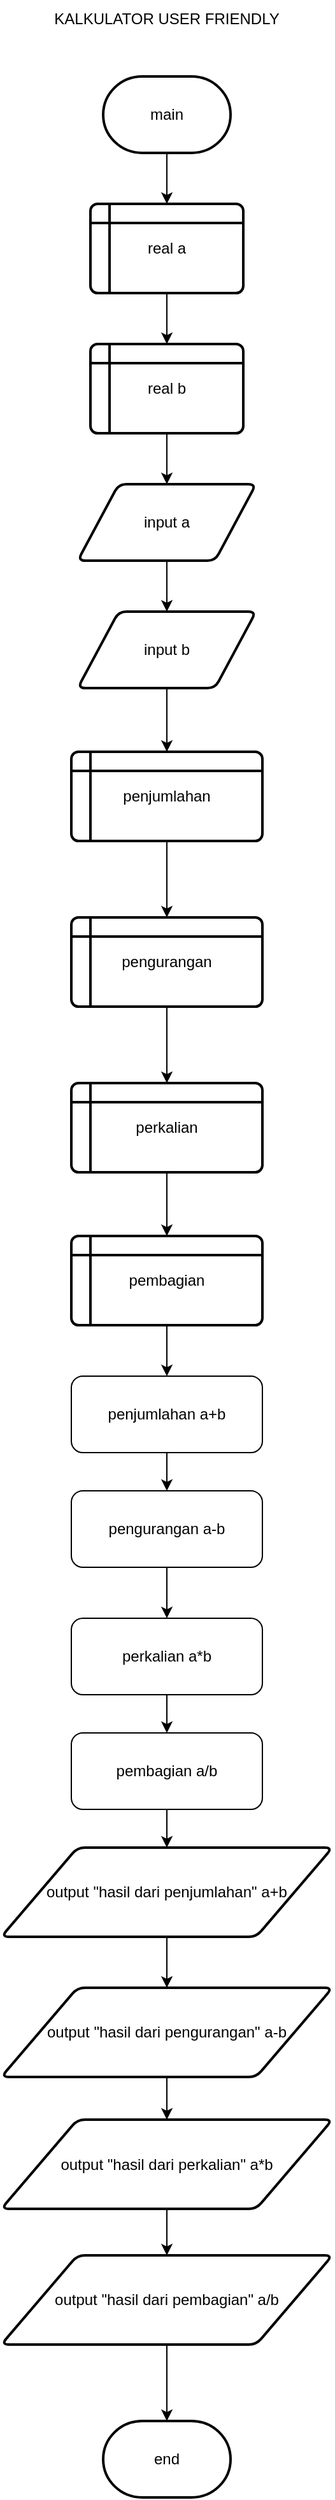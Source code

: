 <mxfile version="21.8.1" type="device">
  <diagram name="Halaman-1" id="yt1pmwbH7Z3dsnE8mepV">
    <mxGraphModel dx="880" dy="478" grid="1" gridSize="10" guides="1" tooltips="1" connect="1" arrows="1" fold="1" page="1" pageScale="1" pageWidth="827" pageHeight="1169" math="0" shadow="0">
      <root>
        <mxCell id="0" />
        <mxCell id="1" parent="0" />
        <mxCell id="gjSoDwA15sYTjZ9oQmSF-38" value="" style="edgeStyle=orthogonalEdgeStyle;rounded=0;orthogonalLoop=1;jettySize=auto;html=1;" parent="1" source="gjSoDwA15sYTjZ9oQmSF-1" target="gjSoDwA15sYTjZ9oQmSF-3" edge="1">
          <mxGeometry relative="1" as="geometry" />
        </mxCell>
        <mxCell id="gjSoDwA15sYTjZ9oQmSF-1" value="main" style="strokeWidth=2;html=1;shape=mxgraph.flowchart.terminator;whiteSpace=wrap;" parent="1" vertex="1">
          <mxGeometry x="365" y="80" width="100" height="60" as="geometry" />
        </mxCell>
        <mxCell id="gjSoDwA15sYTjZ9oQmSF-2" value="KALKULATOR USER FRIENDLY" style="text;html=1;strokeColor=none;fillColor=none;align=center;verticalAlign=middle;whiteSpace=wrap;rounded=0;" parent="1" vertex="1">
          <mxGeometry x="320" y="20" width="190" height="30" as="geometry" />
        </mxCell>
        <mxCell id="gjSoDwA15sYTjZ9oQmSF-37" value="" style="edgeStyle=orthogonalEdgeStyle;rounded=0;orthogonalLoop=1;jettySize=auto;html=1;" parent="1" source="gjSoDwA15sYTjZ9oQmSF-3" target="gjSoDwA15sYTjZ9oQmSF-4" edge="1">
          <mxGeometry relative="1" as="geometry" />
        </mxCell>
        <mxCell id="gjSoDwA15sYTjZ9oQmSF-3" value="real a" style="shape=internalStorage;whiteSpace=wrap;html=1;dx=15;dy=15;rounded=1;arcSize=8;strokeWidth=2;" parent="1" vertex="1">
          <mxGeometry x="355" y="180" width="120" height="70" as="geometry" />
        </mxCell>
        <mxCell id="gjSoDwA15sYTjZ9oQmSF-36" value="" style="edgeStyle=orthogonalEdgeStyle;rounded=0;orthogonalLoop=1;jettySize=auto;html=1;" parent="1" source="gjSoDwA15sYTjZ9oQmSF-4" target="gjSoDwA15sYTjZ9oQmSF-5" edge="1">
          <mxGeometry relative="1" as="geometry" />
        </mxCell>
        <mxCell id="gjSoDwA15sYTjZ9oQmSF-4" value="real b" style="shape=internalStorage;whiteSpace=wrap;html=1;dx=15;dy=15;rounded=1;arcSize=8;strokeWidth=2;" parent="1" vertex="1">
          <mxGeometry x="355" y="290" width="120" height="70" as="geometry" />
        </mxCell>
        <mxCell id="gjSoDwA15sYTjZ9oQmSF-35" value="" style="edgeStyle=orthogonalEdgeStyle;rounded=0;orthogonalLoop=1;jettySize=auto;html=1;" parent="1" source="gjSoDwA15sYTjZ9oQmSF-5" target="gjSoDwA15sYTjZ9oQmSF-6" edge="1">
          <mxGeometry relative="1" as="geometry" />
        </mxCell>
        <mxCell id="gjSoDwA15sYTjZ9oQmSF-5" value="input a" style="shape=parallelogram;html=1;strokeWidth=2;perimeter=parallelogramPerimeter;whiteSpace=wrap;rounded=1;arcSize=12;size=0.23;" parent="1" vertex="1">
          <mxGeometry x="345" y="400" width="140" height="60" as="geometry" />
        </mxCell>
        <mxCell id="gjSoDwA15sYTjZ9oQmSF-34" value="" style="edgeStyle=orthogonalEdgeStyle;rounded=0;orthogonalLoop=1;jettySize=auto;html=1;" parent="1" source="gjSoDwA15sYTjZ9oQmSF-6" target="gjSoDwA15sYTjZ9oQmSF-7" edge="1">
          <mxGeometry relative="1" as="geometry" />
        </mxCell>
        <mxCell id="gjSoDwA15sYTjZ9oQmSF-6" value="input b" style="shape=parallelogram;html=1;strokeWidth=2;perimeter=parallelogramPerimeter;whiteSpace=wrap;rounded=1;arcSize=12;size=0.23;" parent="1" vertex="1">
          <mxGeometry x="345" y="500" width="140" height="60" as="geometry" />
        </mxCell>
        <mxCell id="gjSoDwA15sYTjZ9oQmSF-33" value="" style="edgeStyle=orthogonalEdgeStyle;rounded=0;orthogonalLoop=1;jettySize=auto;html=1;" parent="1" source="gjSoDwA15sYTjZ9oQmSF-7" target="gjSoDwA15sYTjZ9oQmSF-8" edge="1">
          <mxGeometry relative="1" as="geometry" />
        </mxCell>
        <mxCell id="gjSoDwA15sYTjZ9oQmSF-7" value="penjumlahan" style="shape=internalStorage;whiteSpace=wrap;html=1;dx=15;dy=15;rounded=1;arcSize=8;strokeWidth=2;" parent="1" vertex="1">
          <mxGeometry x="340" y="610" width="150" height="70" as="geometry" />
        </mxCell>
        <mxCell id="gjSoDwA15sYTjZ9oQmSF-32" value="" style="edgeStyle=orthogonalEdgeStyle;rounded=0;orthogonalLoop=1;jettySize=auto;html=1;" parent="1" source="gjSoDwA15sYTjZ9oQmSF-8" target="gjSoDwA15sYTjZ9oQmSF-9" edge="1">
          <mxGeometry relative="1" as="geometry" />
        </mxCell>
        <mxCell id="gjSoDwA15sYTjZ9oQmSF-8" value="pengurangan" style="shape=internalStorage;whiteSpace=wrap;html=1;dx=15;dy=15;rounded=1;arcSize=8;strokeWidth=2;" parent="1" vertex="1">
          <mxGeometry x="340" y="740" width="150" height="70" as="geometry" />
        </mxCell>
        <mxCell id="gjSoDwA15sYTjZ9oQmSF-30" value="" style="edgeStyle=orthogonalEdgeStyle;rounded=0;orthogonalLoop=1;jettySize=auto;html=1;" parent="1" source="gjSoDwA15sYTjZ9oQmSF-9" target="gjSoDwA15sYTjZ9oQmSF-10" edge="1">
          <mxGeometry relative="1" as="geometry" />
        </mxCell>
        <mxCell id="gjSoDwA15sYTjZ9oQmSF-9" value="perkalian" style="shape=internalStorage;whiteSpace=wrap;html=1;dx=15;dy=15;rounded=1;arcSize=8;strokeWidth=2;" parent="1" vertex="1">
          <mxGeometry x="340" y="870" width="150" height="70" as="geometry" />
        </mxCell>
        <mxCell id="gjSoDwA15sYTjZ9oQmSF-29" value="" style="edgeStyle=orthogonalEdgeStyle;rounded=0;orthogonalLoop=1;jettySize=auto;html=1;" parent="1" source="gjSoDwA15sYTjZ9oQmSF-10" target="gjSoDwA15sYTjZ9oQmSF-11" edge="1">
          <mxGeometry relative="1" as="geometry" />
        </mxCell>
        <mxCell id="gjSoDwA15sYTjZ9oQmSF-10" value="pembagian" style="shape=internalStorage;whiteSpace=wrap;html=1;dx=15;dy=15;rounded=1;arcSize=8;strokeWidth=2;" parent="1" vertex="1">
          <mxGeometry x="340" y="990" width="150" height="70" as="geometry" />
        </mxCell>
        <mxCell id="gjSoDwA15sYTjZ9oQmSF-15" value="" style="edgeStyle=orthogonalEdgeStyle;rounded=0;orthogonalLoop=1;jettySize=auto;html=1;" parent="1" source="gjSoDwA15sYTjZ9oQmSF-11" target="gjSoDwA15sYTjZ9oQmSF-14" edge="1">
          <mxGeometry relative="1" as="geometry" />
        </mxCell>
        <mxCell id="gjSoDwA15sYTjZ9oQmSF-11" value="penjumlahan a+b" style="rounded=1;whiteSpace=wrap;html=1;" parent="1" vertex="1">
          <mxGeometry x="340" y="1100" width="150" height="60" as="geometry" />
        </mxCell>
        <mxCell id="gjSoDwA15sYTjZ9oQmSF-26" value="" style="edgeStyle=orthogonalEdgeStyle;rounded=0;orthogonalLoop=1;jettySize=auto;html=1;" parent="1" source="gjSoDwA15sYTjZ9oQmSF-12" target="gjSoDwA15sYTjZ9oQmSF-17" edge="1">
          <mxGeometry relative="1" as="geometry" />
        </mxCell>
        <mxCell id="gjSoDwA15sYTjZ9oQmSF-12" value="pembagian a/b" style="rounded=1;whiteSpace=wrap;html=1;" parent="1" vertex="1">
          <mxGeometry x="340" y="1380" width="150" height="60" as="geometry" />
        </mxCell>
        <mxCell id="gjSoDwA15sYTjZ9oQmSF-16" value="" style="edgeStyle=orthogonalEdgeStyle;rounded=0;orthogonalLoop=1;jettySize=auto;html=1;" parent="1" source="gjSoDwA15sYTjZ9oQmSF-13" target="gjSoDwA15sYTjZ9oQmSF-12" edge="1">
          <mxGeometry relative="1" as="geometry" />
        </mxCell>
        <mxCell id="gjSoDwA15sYTjZ9oQmSF-13" value="perkalian a*b" style="rounded=1;whiteSpace=wrap;html=1;" parent="1" vertex="1">
          <mxGeometry x="340" y="1290" width="150" height="60" as="geometry" />
        </mxCell>
        <mxCell id="gjSoDwA15sYTjZ9oQmSF-28" value="" style="edgeStyle=orthogonalEdgeStyle;rounded=0;orthogonalLoop=1;jettySize=auto;html=1;" parent="1" source="gjSoDwA15sYTjZ9oQmSF-14" target="gjSoDwA15sYTjZ9oQmSF-13" edge="1">
          <mxGeometry relative="1" as="geometry" />
        </mxCell>
        <mxCell id="gjSoDwA15sYTjZ9oQmSF-14" value="pengurangan a-b" style="rounded=1;whiteSpace=wrap;html=1;" parent="1" vertex="1">
          <mxGeometry x="340" y="1190" width="150" height="60" as="geometry" />
        </mxCell>
        <mxCell id="gjSoDwA15sYTjZ9oQmSF-27" value="" style="edgeStyle=orthogonalEdgeStyle;rounded=0;orthogonalLoop=1;jettySize=auto;html=1;" parent="1" source="gjSoDwA15sYTjZ9oQmSF-17" target="gjSoDwA15sYTjZ9oQmSF-20" edge="1">
          <mxGeometry relative="1" as="geometry" />
        </mxCell>
        <mxCell id="gjSoDwA15sYTjZ9oQmSF-17" value="output &quot;hasil dari penjumlahan&quot; a+b" style="shape=parallelogram;html=1;strokeWidth=2;perimeter=parallelogramPerimeter;whiteSpace=wrap;rounded=1;arcSize=12;size=0.23;" parent="1" vertex="1">
          <mxGeometry x="285" y="1470" width="260" height="70" as="geometry" />
        </mxCell>
        <mxCell id="gjSoDwA15sYTjZ9oQmSF-22" value="" style="edgeStyle=orthogonalEdgeStyle;rounded=0;orthogonalLoop=1;jettySize=auto;html=1;" parent="1" source="gjSoDwA15sYTjZ9oQmSF-18" target="gjSoDwA15sYTjZ9oQmSF-21" edge="1">
          <mxGeometry relative="1" as="geometry" />
        </mxCell>
        <mxCell id="gjSoDwA15sYTjZ9oQmSF-18" value="output &quot;hasil dari pembagian&quot; a/b" style="shape=parallelogram;html=1;strokeWidth=2;perimeter=parallelogramPerimeter;whiteSpace=wrap;rounded=1;arcSize=12;size=0.23;" parent="1" vertex="1">
          <mxGeometry x="285" y="1790" width="260" height="70" as="geometry" />
        </mxCell>
        <mxCell id="gjSoDwA15sYTjZ9oQmSF-24" value="" style="edgeStyle=orthogonalEdgeStyle;rounded=0;orthogonalLoop=1;jettySize=auto;html=1;" parent="1" source="gjSoDwA15sYTjZ9oQmSF-19" target="gjSoDwA15sYTjZ9oQmSF-18" edge="1">
          <mxGeometry relative="1" as="geometry" />
        </mxCell>
        <mxCell id="gjSoDwA15sYTjZ9oQmSF-19" value="output &quot;hasil dari perkalian&quot; a*b" style="shape=parallelogram;html=1;strokeWidth=2;perimeter=parallelogramPerimeter;whiteSpace=wrap;rounded=1;arcSize=12;size=0.23;" parent="1" vertex="1">
          <mxGeometry x="285" y="1683.5" width="260" height="70" as="geometry" />
        </mxCell>
        <mxCell id="gjSoDwA15sYTjZ9oQmSF-25" value="" style="edgeStyle=orthogonalEdgeStyle;rounded=0;orthogonalLoop=1;jettySize=auto;html=1;" parent="1" source="gjSoDwA15sYTjZ9oQmSF-20" target="gjSoDwA15sYTjZ9oQmSF-19" edge="1">
          <mxGeometry relative="1" as="geometry" />
        </mxCell>
        <mxCell id="gjSoDwA15sYTjZ9oQmSF-20" value="output &quot;hasil dari pengurangan&quot; a-b" style="shape=parallelogram;html=1;strokeWidth=2;perimeter=parallelogramPerimeter;whiteSpace=wrap;rounded=1;arcSize=12;size=0.23;" parent="1" vertex="1">
          <mxGeometry x="285" y="1580" width="260" height="70" as="geometry" />
        </mxCell>
        <mxCell id="gjSoDwA15sYTjZ9oQmSF-21" value="end" style="strokeWidth=2;html=1;shape=mxgraph.flowchart.terminator;whiteSpace=wrap;" parent="1" vertex="1">
          <mxGeometry x="365" y="1920" width="100" height="60" as="geometry" />
        </mxCell>
      </root>
    </mxGraphModel>
  </diagram>
</mxfile>
